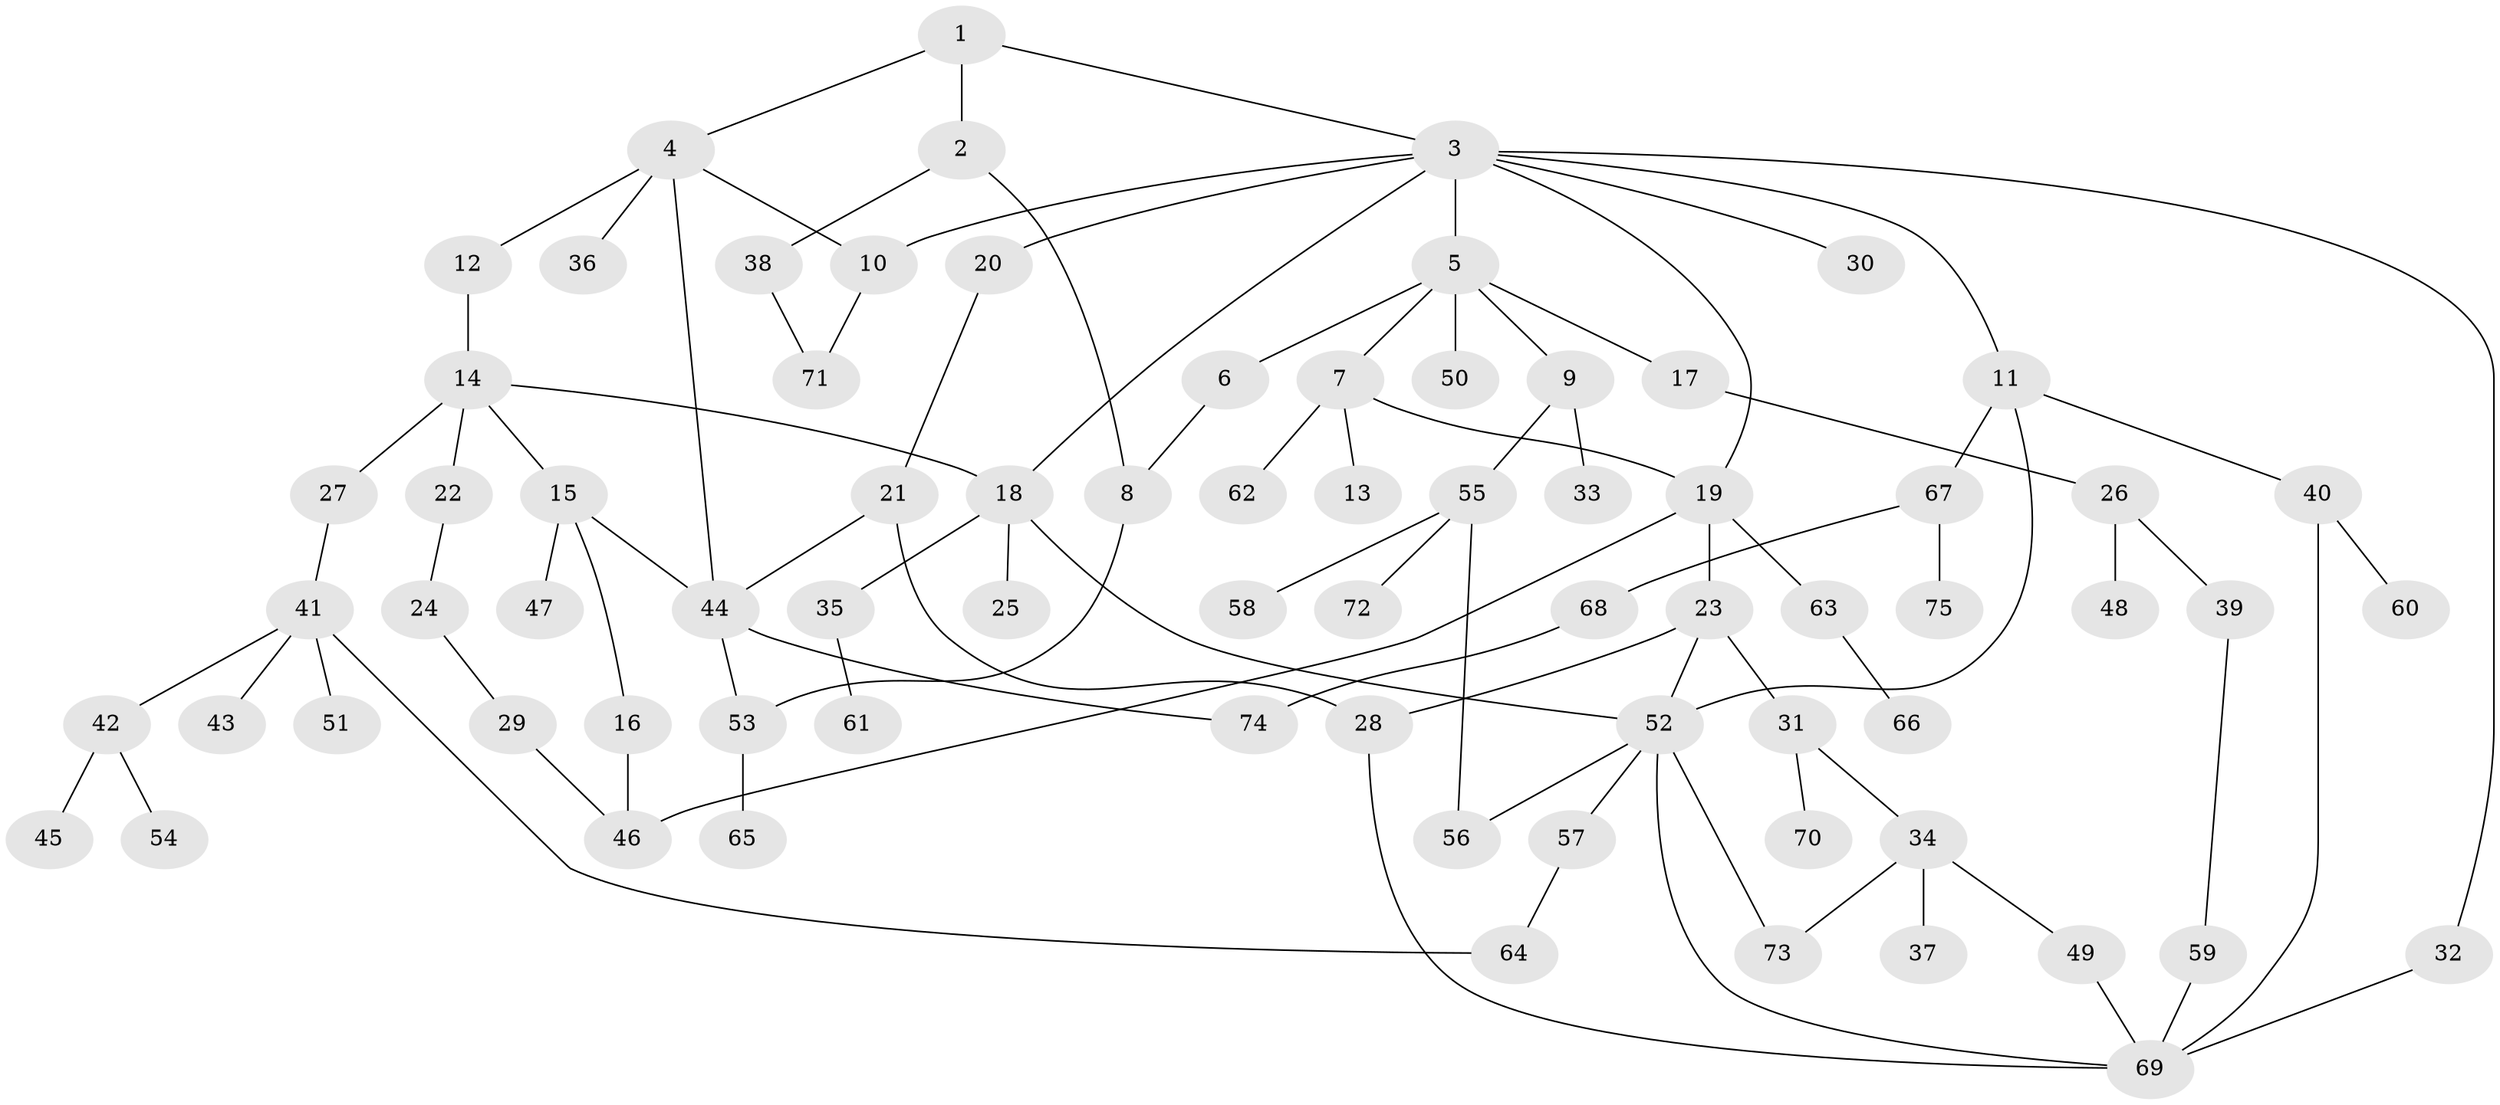 // coarse degree distribution, {14: 0.022222222222222223, 3: 0.17777777777777778, 4: 0.1111111111111111, 13: 0.022222222222222223, 2: 0.3333333333333333, 1: 0.26666666666666666, 6: 0.044444444444444446, 5: 0.022222222222222223}
// Generated by graph-tools (version 1.1) at 2025/17/03/04/25 18:17:05]
// undirected, 75 vertices, 96 edges
graph export_dot {
graph [start="1"]
  node [color=gray90,style=filled];
  1;
  2;
  3;
  4;
  5;
  6;
  7;
  8;
  9;
  10;
  11;
  12;
  13;
  14;
  15;
  16;
  17;
  18;
  19;
  20;
  21;
  22;
  23;
  24;
  25;
  26;
  27;
  28;
  29;
  30;
  31;
  32;
  33;
  34;
  35;
  36;
  37;
  38;
  39;
  40;
  41;
  42;
  43;
  44;
  45;
  46;
  47;
  48;
  49;
  50;
  51;
  52;
  53;
  54;
  55;
  56;
  57;
  58;
  59;
  60;
  61;
  62;
  63;
  64;
  65;
  66;
  67;
  68;
  69;
  70;
  71;
  72;
  73;
  74;
  75;
  1 -- 2;
  1 -- 3;
  1 -- 4;
  2 -- 8;
  2 -- 38;
  3 -- 5;
  3 -- 11;
  3 -- 20;
  3 -- 30;
  3 -- 32;
  3 -- 18;
  3 -- 19;
  3 -- 10;
  4 -- 10;
  4 -- 12;
  4 -- 36;
  4 -- 44;
  5 -- 6;
  5 -- 7;
  5 -- 9;
  5 -- 17;
  5 -- 50;
  6 -- 8;
  7 -- 13;
  7 -- 19;
  7 -- 62;
  8 -- 53;
  9 -- 33;
  9 -- 55;
  10 -- 71;
  11 -- 40;
  11 -- 67;
  11 -- 52;
  12 -- 14;
  14 -- 15;
  14 -- 18;
  14 -- 22;
  14 -- 27;
  15 -- 16;
  15 -- 47;
  15 -- 44;
  16 -- 46;
  17 -- 26;
  18 -- 25;
  18 -- 35;
  18 -- 52;
  19 -- 23;
  19 -- 63;
  19 -- 46;
  20 -- 21;
  21 -- 44;
  21 -- 28;
  22 -- 24;
  23 -- 28;
  23 -- 31;
  23 -- 52;
  24 -- 29;
  26 -- 39;
  26 -- 48;
  27 -- 41;
  28 -- 69;
  29 -- 46;
  31 -- 34;
  31 -- 70;
  32 -- 69;
  34 -- 37;
  34 -- 49;
  34 -- 73;
  35 -- 61;
  38 -- 71;
  39 -- 59;
  40 -- 60;
  40 -- 69;
  41 -- 42;
  41 -- 43;
  41 -- 51;
  41 -- 64;
  42 -- 45;
  42 -- 54;
  44 -- 53;
  44 -- 74;
  49 -- 69;
  52 -- 57;
  52 -- 69;
  52 -- 56;
  52 -- 73;
  53 -- 65;
  55 -- 56;
  55 -- 58;
  55 -- 72;
  57 -- 64;
  59 -- 69;
  63 -- 66;
  67 -- 68;
  67 -- 75;
  68 -- 74;
}
